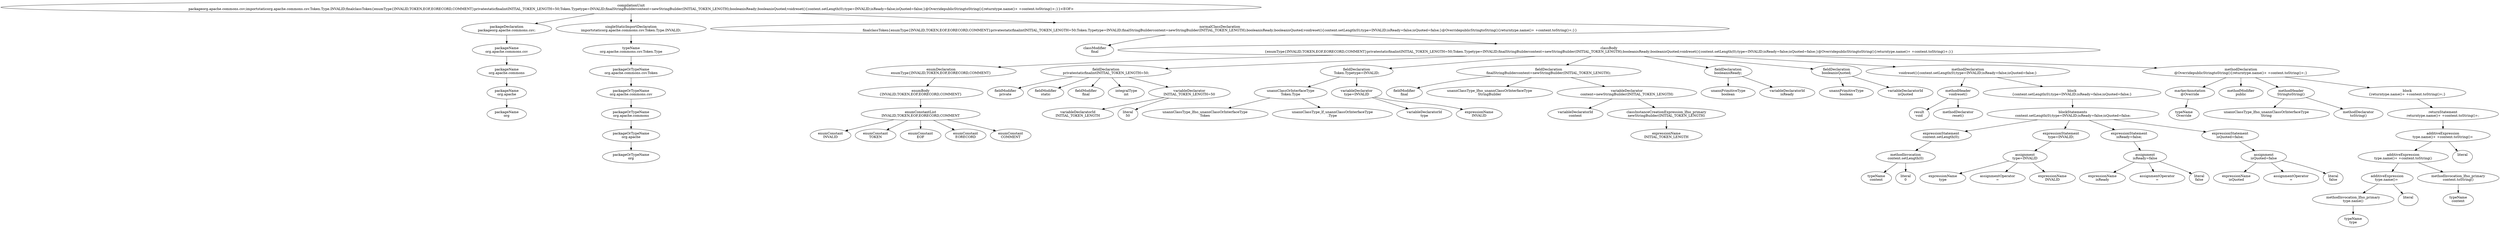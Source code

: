 digraph G {
00[label="compilationUnit\n packageorg.apache.commons.csv;importstaticorg.apache.commons.csv.Token.Type.INVALID;finalclassToken{enumType{INVALID,TOKEN,EOF,EORECORD,COMMENT}privatestaticfinalintINITIAL_TOKEN_LENGTH=50;Token.Typetype=INVALID;finalStringBuildercontent=newStringBuilder(INITIAL_TOKEN_LENGTH);booleanisReady;booleanisQuoted;voidreset(){content.setLength(0);type=INVALID;isReady=false;isQuoted=false;}@OverridepublicStringtoString(){returntype.name()+ +content.toString()+;}}<EOF> "]
11[label="packageDeclaration\n packageorg.apache.commons.csv; "]
22[label="packageName\n org.apache.commons.csv "]
33[label="packageName\n org.apache.commons "]
44[label="packageName\n org.apache "]
55[label="packageName\n org "]
16[label="singleStaticImportDeclaration\n importstaticorg.apache.commons.csv.Token.Type.INVALID; "]
27[label="typeName\n org.apache.commons.csv.Token.Type "]
38[label="packageOrTypeName\n org.apache.commons.csv.Token "]
49[label="packageOrTypeName\n org.apache.commons.csv "]
510[label="packageOrTypeName\n org.apache.commons "]
611[label="packageOrTypeName\n org.apache "]
712[label="packageOrTypeName\n org "]
113[label="normalClassDeclaration\n finalclassToken{enumType{INVALID,TOKEN,EOF,EORECORD,COMMENT}privatestaticfinalintINITIAL_TOKEN_LENGTH=50;Token.Typetype=INVALID;finalStringBuildercontent=newStringBuilder(INITIAL_TOKEN_LENGTH);booleanisReady;booleanisQuoted;voidreset(){content.setLength(0);type=INVALID;isReady=false;isQuoted=false;}@OverridepublicStringtoString(){returntype.name()+ +content.toString()+;}} "]
214[label="classModifier\n final "]
215[label="classBody\n {enumType{INVALID,TOKEN,EOF,EORECORD,COMMENT}privatestaticfinalintINITIAL_TOKEN_LENGTH=50;Token.Typetype=INVALID;finalStringBuildercontent=newStringBuilder(INITIAL_TOKEN_LENGTH);booleanisReady;booleanisQuoted;voidreset(){content.setLength(0);type=INVALID;isReady=false;isQuoted=false;}@OverridepublicStringtoString(){returntype.name()+ +content.toString()+;}} "]
316[label="enumDeclaration\n enumType{INVALID,TOKEN,EOF,EORECORD,COMMENT} "]
417[label="enumBody\n {INVALID,TOKEN,EOF,EORECORD,COMMENT} "]
518[label="enumConstantList\n INVALID,TOKEN,EOF,EORECORD,COMMENT "]
619[label="enumConstant\n INVALID "]
620[label="enumConstant\n TOKEN "]
621[label="enumConstant\n EOF "]
622[label="enumConstant\n EORECORD "]
623[label="enumConstant\n COMMENT "]
324[label="fieldDeclaration\n privatestaticfinalintINITIAL_TOKEN_LENGTH=50; "]
425[label="fieldModifier\n private "]
426[label="fieldModifier\n static "]
427[label="fieldModifier\n final "]
428[label="integralType\n int "]
429[label="variableDeclarator\n INITIAL_TOKEN_LENGTH=50 "]
530[label="variableDeclaratorId\n INITIAL_TOKEN_LENGTH "]
531[label="literal\n 50 "]
332[label="fieldDeclaration\n Token.Typetype=INVALID; "]
433[label="unannClassOrInterfaceType\n Token.Type "]
534[label="unannClassType_lfno_unannClassOrInterfaceType\n Token "]
535[label="unannClassType_lf_unannClassOrInterfaceType\n .Type "]
436[label="variableDeclarator\n type=INVALID "]
537[label="variableDeclaratorId\n type "]
538[label="expressionName\n INVALID "]
339[label="fieldDeclaration\n finalStringBuildercontent=newStringBuilder(INITIAL_TOKEN_LENGTH); "]
440[label="fieldModifier\n final "]
441[label="unannClassType_lfno_unannClassOrInterfaceType\n StringBuilder "]
442[label="variableDeclarator\n content=newStringBuilder(INITIAL_TOKEN_LENGTH) "]
543[label="variableDeclaratorId\n content "]
544[label="classInstanceCreationExpression_lfno_primary\n newStringBuilder(INITIAL_TOKEN_LENGTH) "]
645[label="expressionName\n INITIAL_TOKEN_LENGTH "]
346[label="fieldDeclaration\n booleanisReady; "]
447[label="unannPrimitiveType\n boolean "]
448[label="variableDeclaratorId\n isReady "]
349[label="fieldDeclaration\n booleanisQuoted; "]
450[label="unannPrimitiveType\n boolean "]
451[label="variableDeclaratorId\n isQuoted "]
352[label="methodDeclaration\n voidreset(){content.setLength(0);type=INVALID;isReady=false;isQuoted=false;} "]
453[label="methodHeader\n voidreset() "]
554[label="result\n void "]
555[label="methodDeclarator\n reset() "]
456[label="block\n {content.setLength(0);type=INVALID;isReady=false;isQuoted=false;} "]
557[label="blockStatements\n content.setLength(0);type=INVALID;isReady=false;isQuoted=false; "]
658[label="expressionStatement\n content.setLength(0); "]
759[label="methodInvocation\n content.setLength(0) "]
860[label="typeName\n content "]
861[label="literal\n 0 "]
662[label="expressionStatement\n type=INVALID; "]
763[label="assignment\n type=INVALID "]
864[label="expressionName\n type "]
865[label="assignmentOperator\n = "]
866[label="expressionName\n INVALID "]
667[label="expressionStatement\n isReady=false; "]
768[label="assignment\n isReady=false "]
869[label="expressionName\n isReady "]
870[label="assignmentOperator\n = "]
871[label="literal\n false "]
672[label="expressionStatement\n isQuoted=false; "]
773[label="assignment\n isQuoted=false "]
874[label="expressionName\n isQuoted "]
875[label="assignmentOperator\n = "]
876[label="literal\n false "]
377[label="methodDeclaration\n @OverridepublicStringtoString(){returntype.name()+ +content.toString()+;} "]
478[label="markerAnnotation\n @Override "]
579[label="typeName\n Override "]
480[label="methodModifier\n public "]
481[label="methodHeader\n StringtoString() "]
582[label="unannClassType_lfno_unannClassOrInterfaceType\n String "]
583[label="methodDeclarator\n toString() "]
484[label="block\n {returntype.name()+ +content.toString()+;} "]
585[label="returnStatement\n returntype.name()+ +content.toString()+; "]
686[label="additiveExpression\n type.name()+ +content.toString()+ "]
787[label="additiveExpression\n type.name()+ +content.toString() "]
888[label="additiveExpression\n type.name()+  "]
989[label="methodInvocation_lfno_primary\n type.name() "]
1090[label="typeName\n type "]
991[label="literal\n   "]
892[label="methodInvocation_lfno_primary\n content.toString() "]
993[label="typeName\n content "]
794[label="literal\n  "]
00->11
11->22
22->33
33->44
44->55
00->16
16->27
27->38
38->49
49->510
510->611
611->712
00->113
113->214
113->215
215->316
316->417
417->518
518->619
518->620
518->621
518->622
518->623
215->324
324->425
324->426
324->427
324->428
324->429
429->530
429->531
215->332
332->433
433->534
433->535
332->436
436->537
436->538
215->339
339->440
339->441
339->442
442->543
442->544
544->645
215->346
346->447
346->448
215->349
349->450
349->451
215->352
352->453
453->554
453->555
352->456
456->557
557->658
658->759
759->860
759->861
557->662
662->763
763->864
763->865
763->866
557->667
667->768
768->869
768->870
768->871
557->672
672->773
773->874
773->875
773->876
215->377
377->478
478->579
377->480
377->481
481->582
481->583
377->484
484->585
585->686
686->787
787->888
888->989
989->1090
888->991
787->892
892->993
686->794
}